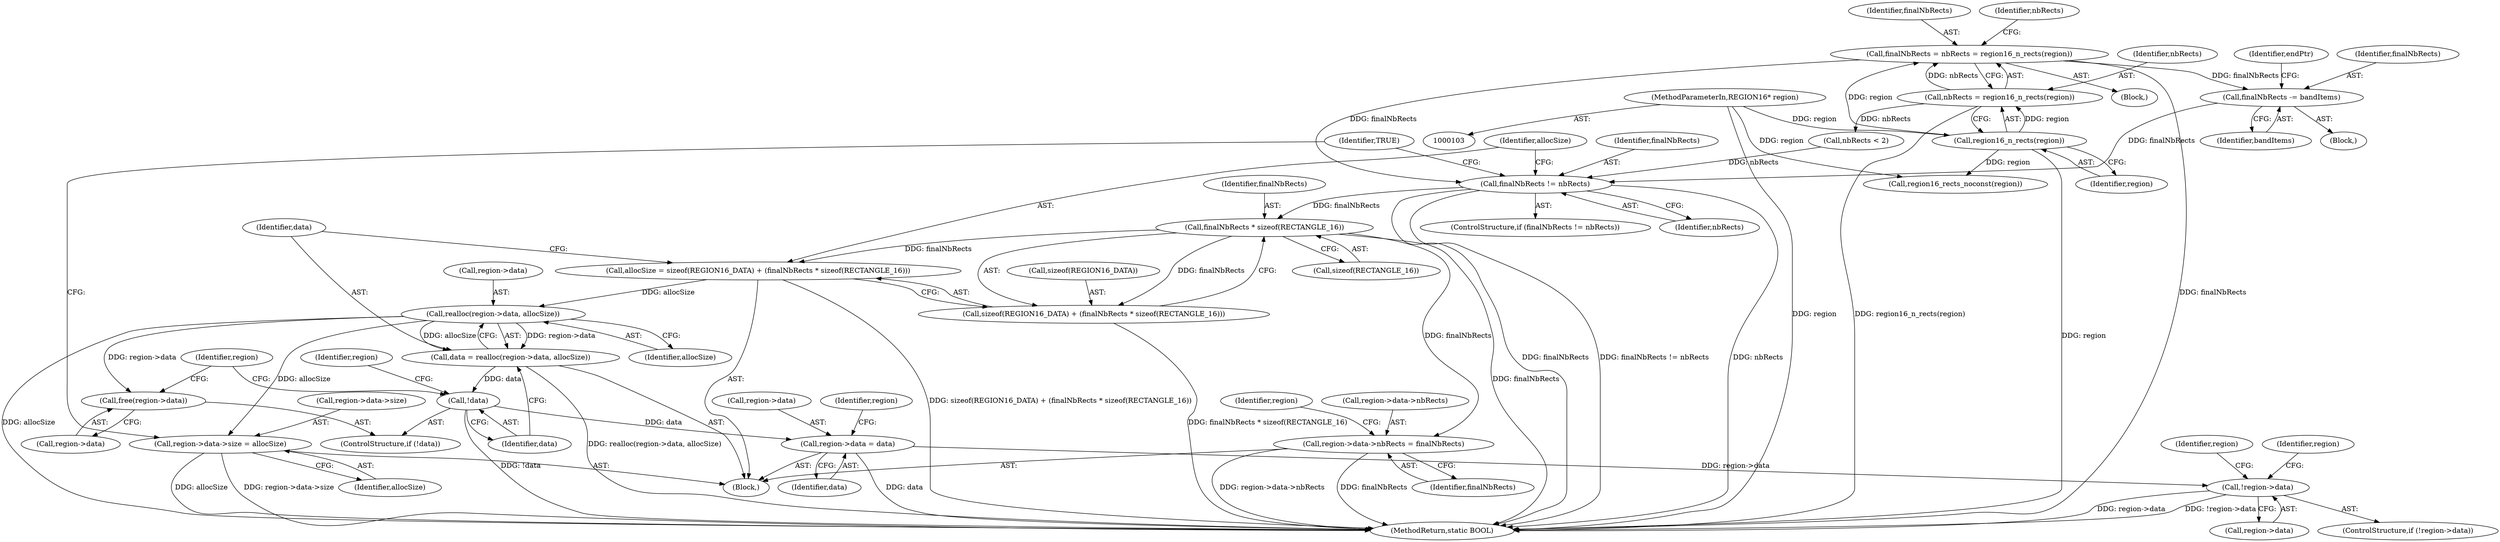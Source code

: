 digraph "0_FreeRDP_fc80ab45621bd966f70594c0b7393ec005a94007_1@API" {
"1000115" [label="(Call,finalNbRects = nbRects = region16_n_rects(region))"];
"1000117" [label="(Call,nbRects = region16_n_rects(region))"];
"1000119" [label="(Call,region16_n_rects(region))"];
"1000104" [label="(MethodParameterIn,REGION16* region)"];
"1000200" [label="(Call,finalNbRects -= bandItems)"];
"1000213" [label="(Call,finalNbRects != nbRects)"];
"1000224" [label="(Call,finalNbRects * sizeof(RECTANGLE_16))"];
"1000219" [label="(Call,allocSize = sizeof(REGION16_DATA) + (finalNbRects * sizeof(RECTANGLE_16)))"];
"1000230" [label="(Call,realloc(region->data, allocSize))"];
"1000228" [label="(Call,data = realloc(region->data, allocSize))"];
"1000236" [label="(Call,!data)"];
"1000242" [label="(Call,region->data = data)"];
"1000248" [label="(Call,!region->data)"];
"1000238" [label="(Call,free(region->data))"];
"1000268" [label="(Call,region->data->size = allocSize)"];
"1000221" [label="(Call,sizeof(REGION16_DATA) + (finalNbRects * sizeof(RECTANGLE_16)))"];
"1000261" [label="(Call,region->data->nbRects = finalNbRects)"];
"1000105" [label="(Block,)"];
"1000129" [label="(Call,region16_rects_noconst(region))"];
"1000274" [label="(Identifier,allocSize)"];
"1000238" [label="(Call,free(region->data))"];
"1000219" [label="(Call,allocSize = sizeof(REGION16_DATA) + (finalNbRects * sizeof(RECTANGLE_16)))"];
"1000277" [label="(MethodReturn,static BOOL)"];
"1000104" [label="(MethodParameterIn,REGION16* region)"];
"1000202" [label="(Identifier,bandItems)"];
"1000115" [label="(Call,finalNbRects = nbRects = region16_n_rects(region))"];
"1000216" [label="(Block,)"];
"1000261" [label="(Call,region->data->nbRects = finalNbRects)"];
"1000163" [label="(Block,)"];
"1000200" [label="(Call,finalNbRects -= bandItems)"];
"1000230" [label="(Call,realloc(region->data, allocSize))"];
"1000267" [label="(Identifier,finalNbRects)"];
"1000116" [label="(Identifier,finalNbRects)"];
"1000276" [label="(Identifier,TRUE)"];
"1000222" [label="(Call,sizeof(REGION16_DATA))"];
"1000228" [label="(Call,data = realloc(region->data, allocSize))"];
"1000119" [label="(Call,region16_n_rects(region))"];
"1000221" [label="(Call,sizeof(REGION16_DATA) + (finalNbRects * sizeof(RECTANGLE_16)))"];
"1000224" [label="(Call,finalNbRects * sizeof(RECTANGLE_16))"];
"1000201" [label="(Identifier,finalNbRects)"];
"1000204" [label="(Identifier,endPtr)"];
"1000212" [label="(ControlStructure,if (finalNbRects != nbRects))"];
"1000123" [label="(Identifier,nbRects)"];
"1000249" [label="(Call,region->data)"];
"1000250" [label="(Identifier,region)"];
"1000231" [label="(Call,region->data)"];
"1000226" [label="(Call,sizeof(RECTANGLE_16))"];
"1000117" [label="(Call,nbRects = region16_n_rects(region))"];
"1000247" [label="(ControlStructure,if (!region->data))"];
"1000214" [label="(Identifier,finalNbRects)"];
"1000255" [label="(Identifier,region)"];
"1000215" [label="(Identifier,nbRects)"];
"1000220" [label="(Identifier,allocSize)"];
"1000234" [label="(Identifier,allocSize)"];
"1000246" [label="(Identifier,data)"];
"1000237" [label="(Identifier,data)"];
"1000271" [label="(Identifier,region)"];
"1000213" [label="(Call,finalNbRects != nbRects)"];
"1000269" [label="(Call,region->data->size)"];
"1000120" [label="(Identifier,region)"];
"1000244" [label="(Identifier,region)"];
"1000225" [label="(Identifier,finalNbRects)"];
"1000243" [label="(Call,region->data)"];
"1000242" [label="(Call,region->data = data)"];
"1000235" [label="(ControlStructure,if (!data))"];
"1000264" [label="(Identifier,region)"];
"1000122" [label="(Call,nbRects < 2)"];
"1000236" [label="(Call,!data)"];
"1000229" [label="(Identifier,data)"];
"1000268" [label="(Call,region->data->size = allocSize)"];
"1000262" [label="(Call,region->data->nbRects)"];
"1000118" [label="(Identifier,nbRects)"];
"1000248" [label="(Call,!region->data)"];
"1000240" [label="(Identifier,region)"];
"1000239" [label="(Call,region->data)"];
"1000115" -> "1000105"  [label="AST: "];
"1000115" -> "1000117"  [label="CFG: "];
"1000116" -> "1000115"  [label="AST: "];
"1000117" -> "1000115"  [label="AST: "];
"1000123" -> "1000115"  [label="CFG: "];
"1000115" -> "1000277"  [label="DDG: finalNbRects"];
"1000117" -> "1000115"  [label="DDG: nbRects"];
"1000119" -> "1000115"  [label="DDG: region"];
"1000115" -> "1000200"  [label="DDG: finalNbRects"];
"1000115" -> "1000213"  [label="DDG: finalNbRects"];
"1000117" -> "1000119"  [label="CFG: "];
"1000118" -> "1000117"  [label="AST: "];
"1000119" -> "1000117"  [label="AST: "];
"1000117" -> "1000277"  [label="DDG: region16_n_rects(region)"];
"1000119" -> "1000117"  [label="DDG: region"];
"1000117" -> "1000122"  [label="DDG: nbRects"];
"1000119" -> "1000120"  [label="CFG: "];
"1000120" -> "1000119"  [label="AST: "];
"1000119" -> "1000277"  [label="DDG: region"];
"1000104" -> "1000119"  [label="DDG: region"];
"1000119" -> "1000129"  [label="DDG: region"];
"1000104" -> "1000103"  [label="AST: "];
"1000104" -> "1000277"  [label="DDG: region"];
"1000104" -> "1000129"  [label="DDG: region"];
"1000200" -> "1000163"  [label="AST: "];
"1000200" -> "1000202"  [label="CFG: "];
"1000201" -> "1000200"  [label="AST: "];
"1000202" -> "1000200"  [label="AST: "];
"1000204" -> "1000200"  [label="CFG: "];
"1000200" -> "1000213"  [label="DDG: finalNbRects"];
"1000213" -> "1000212"  [label="AST: "];
"1000213" -> "1000215"  [label="CFG: "];
"1000214" -> "1000213"  [label="AST: "];
"1000215" -> "1000213"  [label="AST: "];
"1000220" -> "1000213"  [label="CFG: "];
"1000276" -> "1000213"  [label="CFG: "];
"1000213" -> "1000277"  [label="DDG: finalNbRects"];
"1000213" -> "1000277"  [label="DDG: finalNbRects != nbRects"];
"1000213" -> "1000277"  [label="DDG: nbRects"];
"1000122" -> "1000213"  [label="DDG: nbRects"];
"1000213" -> "1000224"  [label="DDG: finalNbRects"];
"1000224" -> "1000221"  [label="AST: "];
"1000224" -> "1000226"  [label="CFG: "];
"1000225" -> "1000224"  [label="AST: "];
"1000226" -> "1000224"  [label="AST: "];
"1000221" -> "1000224"  [label="CFG: "];
"1000224" -> "1000277"  [label="DDG: finalNbRects"];
"1000224" -> "1000219"  [label="DDG: finalNbRects"];
"1000224" -> "1000221"  [label="DDG: finalNbRects"];
"1000224" -> "1000261"  [label="DDG: finalNbRects"];
"1000219" -> "1000216"  [label="AST: "];
"1000219" -> "1000221"  [label="CFG: "];
"1000220" -> "1000219"  [label="AST: "];
"1000221" -> "1000219"  [label="AST: "];
"1000229" -> "1000219"  [label="CFG: "];
"1000219" -> "1000277"  [label="DDG: sizeof(REGION16_DATA) + (finalNbRects * sizeof(RECTANGLE_16))"];
"1000219" -> "1000230"  [label="DDG: allocSize"];
"1000230" -> "1000228"  [label="AST: "];
"1000230" -> "1000234"  [label="CFG: "];
"1000231" -> "1000230"  [label="AST: "];
"1000234" -> "1000230"  [label="AST: "];
"1000228" -> "1000230"  [label="CFG: "];
"1000230" -> "1000277"  [label="DDG: allocSize"];
"1000230" -> "1000228"  [label="DDG: region->data"];
"1000230" -> "1000228"  [label="DDG: allocSize"];
"1000230" -> "1000238"  [label="DDG: region->data"];
"1000230" -> "1000268"  [label="DDG: allocSize"];
"1000228" -> "1000216"  [label="AST: "];
"1000229" -> "1000228"  [label="AST: "];
"1000237" -> "1000228"  [label="CFG: "];
"1000228" -> "1000277"  [label="DDG: realloc(region->data, allocSize)"];
"1000228" -> "1000236"  [label="DDG: data"];
"1000236" -> "1000235"  [label="AST: "];
"1000236" -> "1000237"  [label="CFG: "];
"1000237" -> "1000236"  [label="AST: "];
"1000240" -> "1000236"  [label="CFG: "];
"1000244" -> "1000236"  [label="CFG: "];
"1000236" -> "1000277"  [label="DDG: !data"];
"1000236" -> "1000242"  [label="DDG: data"];
"1000242" -> "1000216"  [label="AST: "];
"1000242" -> "1000246"  [label="CFG: "];
"1000243" -> "1000242"  [label="AST: "];
"1000246" -> "1000242"  [label="AST: "];
"1000250" -> "1000242"  [label="CFG: "];
"1000242" -> "1000277"  [label="DDG: data"];
"1000242" -> "1000248"  [label="DDG: region->data"];
"1000248" -> "1000247"  [label="AST: "];
"1000248" -> "1000249"  [label="CFG: "];
"1000249" -> "1000248"  [label="AST: "];
"1000255" -> "1000248"  [label="CFG: "];
"1000264" -> "1000248"  [label="CFG: "];
"1000248" -> "1000277"  [label="DDG: region->data"];
"1000248" -> "1000277"  [label="DDG: !region->data"];
"1000238" -> "1000235"  [label="AST: "];
"1000238" -> "1000239"  [label="CFG: "];
"1000239" -> "1000238"  [label="AST: "];
"1000244" -> "1000238"  [label="CFG: "];
"1000268" -> "1000216"  [label="AST: "];
"1000268" -> "1000274"  [label="CFG: "];
"1000269" -> "1000268"  [label="AST: "];
"1000274" -> "1000268"  [label="AST: "];
"1000276" -> "1000268"  [label="CFG: "];
"1000268" -> "1000277"  [label="DDG: region->data->size"];
"1000268" -> "1000277"  [label="DDG: allocSize"];
"1000222" -> "1000221"  [label="AST: "];
"1000221" -> "1000277"  [label="DDG: finalNbRects * sizeof(RECTANGLE_16)"];
"1000261" -> "1000216"  [label="AST: "];
"1000261" -> "1000267"  [label="CFG: "];
"1000262" -> "1000261"  [label="AST: "];
"1000267" -> "1000261"  [label="AST: "];
"1000271" -> "1000261"  [label="CFG: "];
"1000261" -> "1000277"  [label="DDG: region->data->nbRects"];
"1000261" -> "1000277"  [label="DDG: finalNbRects"];
}
